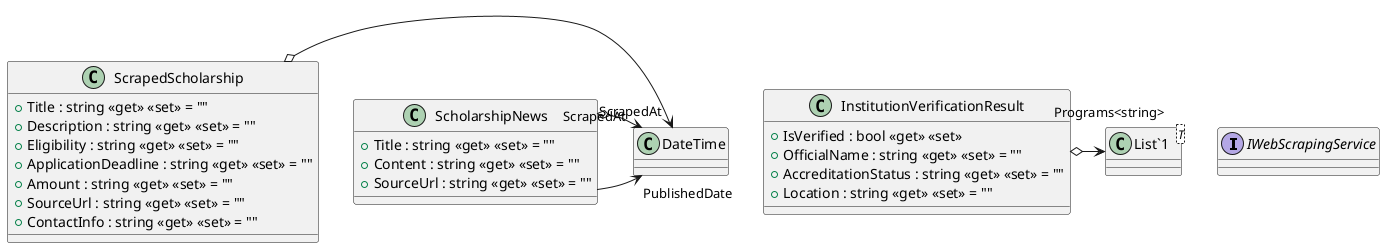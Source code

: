 @startuml
interface IWebScrapingService {
}
class ScrapedScholarship {
    + Title : string <<get>> <<set>> = ""
    + Description : string <<get>> <<set>> = ""
    + Eligibility : string <<get>> <<set>> = ""
    + ApplicationDeadline : string <<get>> <<set>> = ""
    + Amount : string <<get>> <<set>> = ""
    + SourceUrl : string <<get>> <<set>> = ""
    + ContactInfo : string <<get>> <<set>> = ""
}
class InstitutionVerificationResult {
    + IsVerified : bool <<get>> <<set>>
    + OfficialName : string <<get>> <<set>> = ""
    + AccreditationStatus : string <<get>> <<set>> = ""
    + Location : string <<get>> <<set>> = ""
}
class ScholarshipNews {
    + Title : string <<get>> <<set>> = ""
    + Content : string <<get>> <<set>> = ""
    + SourceUrl : string <<get>> <<set>> = ""
}
class "List`1"<T> {
}
ScrapedScholarship o-> "ScrapedAt" DateTime
InstitutionVerificationResult o-> "Programs<string>" "List`1"
ScholarshipNews --> "PublishedDate" DateTime
ScholarshipNews o-> "ScrapedAt" DateTime
@enduml
